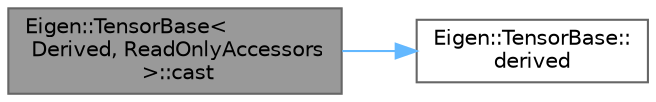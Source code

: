 digraph "Eigen::TensorBase&lt; Derived, ReadOnlyAccessors &gt;::cast"
{
 // LATEX_PDF_SIZE
  bgcolor="transparent";
  edge [fontname=Helvetica,fontsize=10,labelfontname=Helvetica,labelfontsize=10];
  node [fontname=Helvetica,fontsize=10,shape=box,height=0.2,width=0.4];
  rankdir="LR";
  Node1 [id="Node000001",label="Eigen::TensorBase\<\l Derived, ReadOnlyAccessors\l \>::cast",height=0.2,width=0.4,color="gray40", fillcolor="grey60", style="filled", fontcolor="black",tooltip=" "];
  Node1 -> Node2 [id="edge1_Node000001_Node000002",color="steelblue1",style="solid",tooltip=" "];
  Node2 [id="Node000002",label="Eigen::TensorBase::\lderived",height=0.2,width=0.4,color="grey40", fillcolor="white", style="filled",URL="$class_eigen_1_1_tensor_base.html#a6d8b7c3408cde9a1ac49de0230febf0a",tooltip=" "];
}
